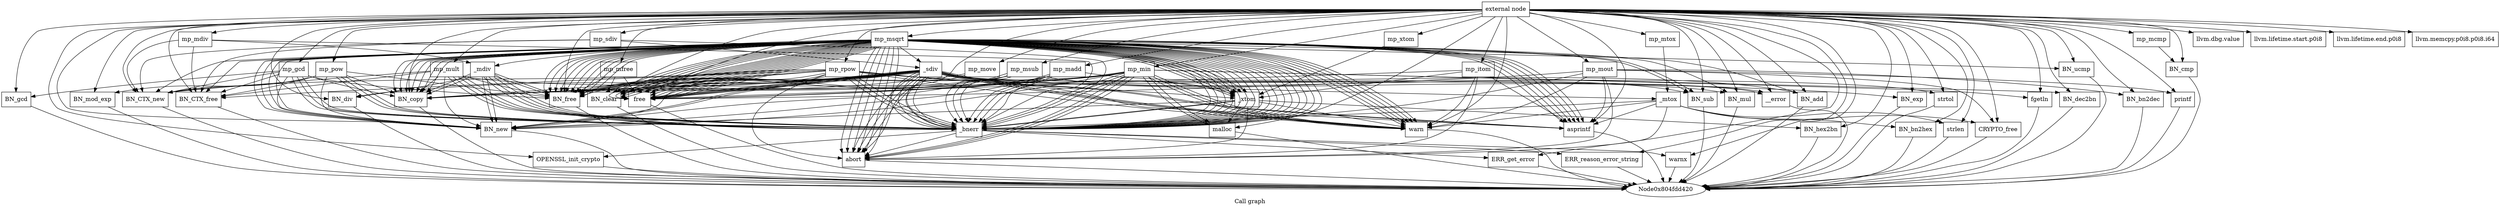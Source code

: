 digraph "Call graph" {
	label="Call graph";

	Node0x804fdd3f0 [shape=record,label="{external node}"];
	Node0x804fdd3f0 -> Node0x804fdd480;
	Node0x804fdd3f0 -> Node0x804fdd780;
	Node0x804fdd3f0 -> Node0x804fdd4e0;
	Node0x804fdd3f0 -> Node0x804fdd540;
	Node0x804fdd3f0 -> Node0x804fdd600;
	Node0x804fdd3f0 -> Node0x804fdd660;
	Node0x804fdd3f0 -> Node0x804fdd6c0;
	Node0x804fdd3f0 -> Node0x804fdd720;
	Node0x804fdd3f0 -> Node0x804fdd7e0;
	Node0x804fdd3f0 -> Node0x804fdd840;
	Node0x804fdd3f0 -> Node0x804fdd8a0;
	Node0x804fdd3f0 -> Node0x804fdd900;
	Node0x804fdd3f0 -> Node0x804fdd960;
	Node0x804fdd3f0 -> Node0x804fdd9c0;
	Node0x804fdd3f0 -> Node0x804fddba0;
	Node0x804fdd3f0 -> Node0x804fdda20;
	Node0x804fdd3f0 -> Node0x804fdda80;
	Node0x804fdd3f0 -> Node0x804fddb40;
	Node0x804fdd3f0 -> Node0x804fddcc0;
	Node0x804fdd3f0 -> Node0x804fddc00;
	Node0x804fdd3f0 -> Node0x804fddc60;
	Node0x804fdd3f0 -> Node0x804fddd20;
	Node0x804fdd3f0 -> Node0x804fddd80;
	Node0x804fdd3f0 -> Node0x804fddde0;
	Node0x804fdd3f0 -> Node0x804fdde40;
	Node0x804fdd3f0 -> Node0x804fddea0;
	Node0x804fdd3f0 -> Node0x804fddf60;
	Node0x804fdd3f0 -> Node0x804fddfc0;
	Node0x804fdd3f0 -> Node0x804fde020;
	Node0x804fdd3f0 -> Node0x804fde080;
	Node0x804fdd3f0 -> Node0x804fde0e0;
	Node0x804fdd3f0 -> Node0x804fde1a0;
	Node0x804fdd3f0 -> Node0x804fde140;
	Node0x804fdd3f0 -> Node0x804fde200;
	Node0x804fdd3f0 -> Node0x804fde260;
	Node0x804fdd3f0 -> Node0x804fde2c0;
	Node0x804fdd3f0 -> Node0x804fde320;
	Node0x804fdd3f0 -> Node0x804fde380;
	Node0x804fdd3f0 -> Node0x804fde3e0;
	Node0x804fdd3f0 -> Node0x804fde4a0;
	Node0x804fdd3f0 -> Node0x804fde500;
	Node0x804fdd3f0 -> Node0x804fde560;
	Node0x804fdd3f0 -> Node0x804fde620;
	Node0x804fdd3f0 -> Node0x804fde680;
	Node0x804fdd3f0 -> Node0x804fde6e0;
	Node0x804fdd3f0 -> Node0x804fde740;
	Node0x804fdd3f0 -> Node0x804fde7a0;
	Node0x804fdd3f0 -> Node0x804fde800;
	Node0x804fdd3f0 -> Node0x804fde860;
	Node0x804fdd3f0 -> Node0x804fde8c0;
	Node0x804fdd3f0 -> Node0x804fde920;
	Node0x804fdd3f0 -> Node0x804fde980;
	Node0x804fdd3f0 -> Node0x804fde9e0;
	Node0x804fdd3f0 -> Node0x804fdea40;
	Node0x804fdd3f0 -> Node0x804fdeaa0;
	Node0x804fdd480 [shape=record,label="{mp_gcd}"];
	Node0x804fdd480 -> Node0x804fdd4e0;
	Node0x804fdd480 -> Node0x804fdd540;
	Node0x804fdd480 -> Node0x804fdd5a0;
	Node0x804fdd480 -> Node0x804fdd600;
	Node0x804fdd480 -> Node0x804fdd5a0;
	Node0x804fdd480 -> Node0x804fdd660;
	Node0x804fdd480 -> Node0x804fdd5a0;
	Node0x804fdd480 -> Node0x804fdd6c0;
	Node0x804fdd480 -> Node0x804fdd720;
	Node0x804fdd780 [shape=record,label="{llvm.dbg.value}"];
	Node0x804fdd4e0 [shape=record,label="{BN_CTX_new}"];
	Node0x804fdd4e0 -> Node0x804fdd420;
	Node0x804fdd540 [shape=record,label="{BN_new}"];
	Node0x804fdd540 -> Node0x804fdd420;
	Node0x804fdd5a0 [shape=record,label="{_bnerr}"];
	Node0x804fdd5a0 -> Node0x804fdd7e0;
	Node0x804fdd5a0 -> Node0x804fdd840;
	Node0x804fdd5a0 -> Node0x804fdd8a0;
	Node0x804fdd5a0 -> Node0x804fdd900;
	Node0x804fdd5a0 -> Node0x804fdd960;
	Node0x804fdd600 [shape=record,label="{BN_gcd}"];
	Node0x804fdd600 -> Node0x804fdd420;
	Node0x804fdd660 [shape=record,label="{BN_copy}"];
	Node0x804fdd660 -> Node0x804fdd420;
	Node0x804fdd6c0 [shape=record,label="{BN_free}"];
	Node0x804fdd6c0 -> Node0x804fdd420;
	Node0x804fdd720 [shape=record,label="{BN_CTX_free}"];
	Node0x804fdd720 -> Node0x804fdd420;
	Node0x804fdd7e0 [shape=record,label="{OPENSSL_init_crypto}"];
	Node0x804fdd7e0 -> Node0x804fdd420;
	Node0x804fdd840 [shape=record,label="{ERR_get_error}"];
	Node0x804fdd840 -> Node0x804fdd420;
	Node0x804fdd8a0 [shape=record,label="{ERR_reason_error_string}"];
	Node0x804fdd8a0 -> Node0x804fdd420;
	Node0x804fdd900 [shape=record,label="{warnx}"];
	Node0x804fdd900 -> Node0x804fdd420;
	Node0x804fdd960 [shape=record,label="{abort}"];
	Node0x804fdd960 -> Node0x804fdd420;
	Node0x804fdd9c0 [shape=record,label="{mp_itom}"];
	Node0x804fdd9c0 -> Node0x804fdda20;
	Node0x804fdd9c0 -> Node0x804fdda80;
	Node0x804fdd9c0 -> Node0x804fdd960;
	Node0x804fdd9c0 -> Node0x804fddae0;
	Node0x804fdd9c0 -> Node0x804fddb40;
	Node0x804fddba0 [shape=record,label="{llvm.lifetime.start.p0i8}"];
	Node0x804fdda20 [shape=record,label="{asprintf}"];
	Node0x804fdda20 -> Node0x804fdd420;
	Node0x804fdda80 [shape=record,label="{warn}"];
	Node0x804fdda80 -> Node0x804fdd420;
	Node0x804fddae0 [shape=record,label="{_xtom}"];
	Node0x804fddae0 -> Node0x804fddc00;
	Node0x804fddae0 -> Node0x804fdda80;
	Node0x804fddae0 -> Node0x804fdd960;
	Node0x804fddae0 -> Node0x804fdd540;
	Node0x804fddae0 -> Node0x804fdd5a0;
	Node0x804fddae0 -> Node0x804fddc60;
	Node0x804fddae0 -> Node0x804fdd5a0;
	Node0x804fddb40 [shape=record,label="{free}"];
	Node0x804fddb40 -> Node0x804fdd420;
	Node0x804fddcc0 [shape=record,label="{llvm.lifetime.end.p0i8}"];
	Node0x804fddc00 [shape=record,label="{malloc}"];
	Node0x804fddc00 -> Node0x804fdd420;
	Node0x804fddc60 [shape=record,label="{BN_hex2bn}"];
	Node0x804fddc60 -> Node0x804fdd420;
	Node0x804fddd20 [shape=record,label="{mp_madd}"];
	Node0x804fddd20 -> Node0x804fdd540;
	Node0x804fddd20 -> Node0x804fdd5a0;
	Node0x804fddd20 -> Node0x804fddd80;
	Node0x804fddd20 -> Node0x804fdd5a0;
	Node0x804fddd20 -> Node0x804fdd660;
	Node0x804fddd20 -> Node0x804fdd5a0;
	Node0x804fddd20 -> Node0x804fdd6c0;
	Node0x804fddd80 [shape=record,label="{BN_add}"];
	Node0x804fddd80 -> Node0x804fdd420;
	Node0x804fddde0 [shape=record,label="{mp_mcmp}"];
	Node0x804fddde0 -> Node0x804fdde40;
	Node0x804fdde40 [shape=record,label="{BN_cmp}"];
	Node0x804fdde40 -> Node0x804fdd420;
	Node0x804fddea0 [shape=record,label="{mp_mdiv}"];
	Node0x804fddea0 -> Node0x804fdd4e0;
	Node0x804fddea0 -> Node0x804fdd5a0;
	Node0x804fddea0 -> Node0x804fddf00;
	Node0x804fddea0 -> Node0x804fdd720;
	Node0x804fddf00 [shape=record,label="{_mdiv}"];
	Node0x804fddf00 -> Node0x804fdd540;
	Node0x804fddf00 -> Node0x804fdd540;
	Node0x804fddf00 -> Node0x804fdd5a0;
	Node0x804fddf00 -> Node0x804fddf60;
	Node0x804fddf00 -> Node0x804fdd5a0;
	Node0x804fddf00 -> Node0x804fdd660;
	Node0x804fddf00 -> Node0x804fdd5a0;
	Node0x804fddf00 -> Node0x804fdd660;
	Node0x804fddf00 -> Node0x804fdd5a0;
	Node0x804fddf00 -> Node0x804fdd6c0;
	Node0x804fddf00 -> Node0x804fdd6c0;
	Node0x804fddf60 [shape=record,label="{BN_div}"];
	Node0x804fddf60 -> Node0x804fdd420;
	Node0x804fddfc0 [shape=record,label="{mp_mfree}"];
	Node0x804fddfc0 -> Node0x804fde020;
	Node0x804fddfc0 -> Node0x804fdd6c0;
	Node0x804fddfc0 -> Node0x804fddb40;
	Node0x804fde860 [shape=record,label="{mp_mult}"];
	Node0x804fde860 -> Node0x804fdd4e0;
	Node0x804fde860 -> Node0x804fdd5a0;
	Node0x804fde860 -> Node0x804fdd540;
	Node0x804fde860 -> Node0x804fdd5a0;
	Node0x804fde860 -> Node0x804fde560;
	Node0x804fde860 -> Node0x804fdd5a0;
	Node0x804fde860 -> Node0x804fdd660;
	Node0x804fde860 -> Node0x804fdd5a0;
	Node0x804fde860 -> Node0x804fdd6c0;
	Node0x804fde860 -> Node0x804fdd720;
	Node0x804fde020 [shape=record,label="{BN_clear}"];
	Node0x804fde020 -> Node0x804fdd420;
	Node0x804fde080 [shape=record,label="{mp_min}"];
	Node0x804fde080 -> Node0x804fde0e0;
	Node0x804fde080 -> Node0x804fdda80;
	Node0x804fde080 -> Node0x804fdd960;
	Node0x804fde080 -> Node0x804fddc00;
	Node0x804fde080 -> Node0x804fdda80;
	Node0x804fde080 -> Node0x804fdd960;
	Node0x804fde080 -> Node0x804fddc00;
	Node0x804fde080 -> Node0x804fdda80;
	Node0x804fde080 -> Node0x804fdd960;
	Node0x804fde080 -> Node0x804fdd540;
	Node0x804fde080 -> Node0x804fdd5a0;
	Node0x804fde080 -> Node0x804fde140;
	Node0x804fde080 -> Node0x804fdd5a0;
	Node0x804fde080 -> Node0x804fdd660;
	Node0x804fde080 -> Node0x804fdd5a0;
	Node0x804fde080 -> Node0x804fde020;
	Node0x804fde080 -> Node0x804fdd6c0;
	Node0x804fde080 -> Node0x804fddb40;
	Node0x804fde080 -> Node0x804fddb40;
	Node0x804fde0e0 [shape=record,label="{fgetln}"];
	Node0x804fde0e0 -> Node0x804fdd420;
	Node0x804fde1a0 [shape=record,label="{llvm.memcpy.p0i8.p0i8.i64}"];
	Node0x804fde140 [shape=record,label="{BN_dec2bn}"];
	Node0x804fde140 -> Node0x804fdd420;
	Node0x804fde200 [shape=record,label="{mp_mout}"];
	Node0x804fde200 -> Node0x804fde260;
	Node0x804fde200 -> Node0x804fdd5a0;
	Node0x804fde200 -> Node0x804fdda20;
	Node0x804fde200 -> Node0x804fdda80;
	Node0x804fde200 -> Node0x804fdd960;
	Node0x804fde200 -> Node0x804fde2c0;
	Node0x804fde200 -> Node0x804fde320;
	Node0x804fde200 -> Node0x804fddb40;
	Node0x804fde260 [shape=record,label="{BN_bn2dec}"];
	Node0x804fde260 -> Node0x804fdd420;
	Node0x804fde2c0 [shape=record,label="{CRYPTO_free}"];
	Node0x804fde2c0 -> Node0x804fdd420;
	Node0x804fde320 [shape=record,label="{printf}"];
	Node0x804fde320 -> Node0x804fdd420;
	Node0x804fde380 [shape=record,label="{mp_move}"];
	Node0x804fde380 -> Node0x804fdd660;
	Node0x804fde380 -> Node0x804fdd5a0;
	Node0x804fde3e0 [shape=record,label="{mp_msqrt}"];
	Node0x804fde3e0 -> Node0x804fdd4e0;
	Node0x804fde3e0 -> Node0x804fdd5a0;
	Node0x804fde3e0 -> Node0x804fdda20;
	Node0x804fde3e0 -> Node0x804fdda80;
	Node0x804fde3e0 -> Node0x804fdd960;
	Node0x804fde3e0 -> Node0x804fddae0;
	Node0x804fde3e0 -> Node0x804fddb40;
	Node0x804fde3e0 -> Node0x804fdda20;
	Node0x804fde3e0 -> Node0x804fdda80;
	Node0x804fde3e0 -> Node0x804fdd960;
	Node0x804fde3e0 -> Node0x804fddae0;
	Node0x804fde3e0 -> Node0x804fddb40;
	Node0x804fde3e0 -> Node0x804fdda20;
	Node0x804fde3e0 -> Node0x804fdda80;
	Node0x804fde3e0 -> Node0x804fdd960;
	Node0x804fde3e0 -> Node0x804fddae0;
	Node0x804fde3e0 -> Node0x804fddb40;
	Node0x804fde3e0 -> Node0x804fdda20;
	Node0x804fde3e0 -> Node0x804fdda80;
	Node0x804fde3e0 -> Node0x804fdd960;
	Node0x804fde3e0 -> Node0x804fddae0;
	Node0x804fde3e0 -> Node0x804fddb40;
	Node0x804fde3e0 -> Node0x804fdda20;
	Node0x804fde3e0 -> Node0x804fdda80;
	Node0x804fde3e0 -> Node0x804fdd960;
	Node0x804fde3e0 -> Node0x804fddae0;
	Node0x804fde3e0 -> Node0x804fddb40;
	Node0x804fde3e0 -> Node0x804fdda20;
	Node0x804fde3e0 -> Node0x804fdda80;
	Node0x804fde3e0 -> Node0x804fdd960;
	Node0x804fde3e0 -> Node0x804fddae0;
	Node0x804fde3e0 -> Node0x804fddb40;
	Node0x804fde3e0 -> Node0x804fdd660;
	Node0x804fde3e0 -> Node0x804fdd5a0;
	Node0x804fde3e0 -> Node0x804fddf00;
	Node0x804fde3e0 -> Node0x804fdd540;
	Node0x804fde3e0 -> Node0x804fdd5a0;
	Node0x804fde3e0 -> Node0x804fddd80;
	Node0x804fde3e0 -> Node0x804fdd5a0;
	Node0x804fde3e0 -> Node0x804fdd660;
	Node0x804fde3e0 -> Node0x804fdd5a0;
	Node0x804fde3e0 -> Node0x804fdd6c0;
	Node0x804fde3e0 -> Node0x804fde440;
	Node0x804fde3e0 -> Node0x804fdd540;
	Node0x804fde3e0 -> Node0x804fdd5a0;
	Node0x804fde3e0 -> Node0x804fde4a0;
	Node0x804fde3e0 -> Node0x804fdd5a0;
	Node0x804fde3e0 -> Node0x804fdd660;
	Node0x804fde3e0 -> Node0x804fdd5a0;
	Node0x804fde3e0 -> Node0x804fdd6c0;
	Node0x804fde3e0 -> Node0x804fde500;
	Node0x804fde3e0 -> Node0x804fdd660;
	Node0x804fde3e0 -> Node0x804fdd5a0;
	Node0x804fde3e0 -> Node0x804fdd540;
	Node0x804fde3e0 -> Node0x804fdd5a0;
	Node0x804fde3e0 -> Node0x804fde560;
	Node0x804fde3e0 -> Node0x804fdd5a0;
	Node0x804fde3e0 -> Node0x804fdd660;
	Node0x804fde3e0 -> Node0x804fdd5a0;
	Node0x804fde3e0 -> Node0x804fdd6c0;
	Node0x804fde3e0 -> Node0x804fdd540;
	Node0x804fde3e0 -> Node0x804fdd5a0;
	Node0x804fde3e0 -> Node0x804fde4a0;
	Node0x804fde3e0 -> Node0x804fdd5a0;
	Node0x804fde3e0 -> Node0x804fdd660;
	Node0x804fde3e0 -> Node0x804fdd5a0;
	Node0x804fde3e0 -> Node0x804fdd6c0;
	Node0x804fde3e0 -> Node0x804fdd660;
	Node0x804fde3e0 -> Node0x804fdd5a0;
	Node0x804fde3e0 -> Node0x804fde020;
	Node0x804fde3e0 -> Node0x804fdd6c0;
	Node0x804fde3e0 -> Node0x804fddb40;
	Node0x804fde3e0 -> Node0x804fde020;
	Node0x804fde3e0 -> Node0x804fdd6c0;
	Node0x804fde3e0 -> Node0x804fddb40;
	Node0x804fde3e0 -> Node0x804fde020;
	Node0x804fde3e0 -> Node0x804fdd6c0;
	Node0x804fde3e0 -> Node0x804fddb40;
	Node0x804fde3e0 -> Node0x804fde020;
	Node0x804fde3e0 -> Node0x804fdd6c0;
	Node0x804fde3e0 -> Node0x804fddb40;
	Node0x804fde3e0 -> Node0x804fde020;
	Node0x804fde3e0 -> Node0x804fdd6c0;
	Node0x804fde3e0 -> Node0x804fddb40;
	Node0x804fde3e0 -> Node0x804fde020;
	Node0x804fde3e0 -> Node0x804fdd6c0;
	Node0x804fde3e0 -> Node0x804fddb40;
	Node0x804fde3e0 -> Node0x804fdd720;
	Node0x804fde440 [shape=record,label="{_sdiv}"];
	Node0x804fde440 -> Node0x804fdd540;
	Node0x804fde440 -> Node0x804fdd540;
	Node0x804fde440 -> Node0x804fdd5a0;
	Node0x804fde440 -> Node0x804fdda20;
	Node0x804fde440 -> Node0x804fdda80;
	Node0x804fde440 -> Node0x804fdd960;
	Node0x804fde440 -> Node0x804fddae0;
	Node0x804fde440 -> Node0x804fddb40;
	Node0x804fde440 -> Node0x804fdda20;
	Node0x804fde440 -> Node0x804fdda80;
	Node0x804fde440 -> Node0x804fdd960;
	Node0x804fde440 -> Node0x804fddae0;
	Node0x804fde440 -> Node0x804fddb40;
	Node0x804fde440 -> Node0x804fddf60;
	Node0x804fde440 -> Node0x804fdd5a0;
	Node0x804fde440 -> Node0x804fdd660;
	Node0x804fde440 -> Node0x804fdd5a0;
	Node0x804fde440 -> Node0x804fdd660;
	Node0x804fde440 -> Node0x804fdd5a0;
	Node0x804fde440 -> Node0x804fde5c0;
	Node0x804fde440 -> Node0x804fde620;
	Node0x804fde440 -> Node0x804fde680;
	Node0x804fde440 -> Node0x804fde620;
	Node0x804fde440 -> Node0x804fdda80;
	Node0x804fde440 -> Node0x804fdd960;
	Node0x804fde440 -> Node0x804fddb40;
	Node0x804fde440 -> Node0x804fde020;
	Node0x804fde440 -> Node0x804fdd6c0;
	Node0x804fde440 -> Node0x804fddb40;
	Node0x804fde440 -> Node0x804fde020;
	Node0x804fde440 -> Node0x804fdd6c0;
	Node0x804fde440 -> Node0x804fddb40;
	Node0x804fde440 -> Node0x804fdd6c0;
	Node0x804fde440 -> Node0x804fdd6c0;
	Node0x804fde4a0 [shape=record,label="{BN_sub}"];
	Node0x804fde4a0 -> Node0x804fdd420;
	Node0x804fde500 [shape=record,label="{BN_ucmp}"];
	Node0x804fde500 -> Node0x804fdd420;
	Node0x804fde560 [shape=record,label="{BN_mul}"];
	Node0x804fde560 -> Node0x804fdd420;
	Node0x804fde5c0 [shape=record,label="{_mtox}"];
	Node0x804fde5c0 -> Node0x804fde6e0;
	Node0x804fde5c0 -> Node0x804fdd5a0;
	Node0x804fde5c0 -> Node0x804fdda20;
	Node0x804fde5c0 -> Node0x804fdda80;
	Node0x804fde5c0 -> Node0x804fdd960;
	Node0x804fde5c0 -> Node0x804fde2c0;
	Node0x804fde5c0 -> Node0x804fde740;
	Node0x804fde620 [shape=record,label="{__error}"];
	Node0x804fde620 -> Node0x804fdd420;
	Node0x804fde680 [shape=record,label="{strtol}"];
	Node0x804fde680 -> Node0x804fdd420;
	Node0x804fde6e0 [shape=record,label="{BN_bn2hex}"];
	Node0x804fde6e0 -> Node0x804fdd420;
	Node0x804fde740 [shape=record,label="{strlen}"];
	Node0x804fde740 -> Node0x804fdd420;
	Node0x804fde7a0 [shape=record,label="{mp_msub}"];
	Node0x804fde7a0 -> Node0x804fdd540;
	Node0x804fde7a0 -> Node0x804fdd5a0;
	Node0x804fde7a0 -> Node0x804fde4a0;
	Node0x804fde7a0 -> Node0x804fdd5a0;
	Node0x804fde7a0 -> Node0x804fdd660;
	Node0x804fde7a0 -> Node0x804fdd5a0;
	Node0x804fde7a0 -> Node0x804fdd6c0;
	Node0x804fde800 [shape=record,label="{mp_mtox}"];
	Node0x804fde800 -> Node0x804fde5c0;
	Node0x804fde8c0 [shape=record,label="{mp_pow}"];
	Node0x804fde8c0 -> Node0x804fdd4e0;
	Node0x804fde8c0 -> Node0x804fdd540;
	Node0x804fde8c0 -> Node0x804fdd5a0;
	Node0x804fde8c0 -> Node0x804fde920;
	Node0x804fde8c0 -> Node0x804fdd5a0;
	Node0x804fde8c0 -> Node0x804fdd660;
	Node0x804fde8c0 -> Node0x804fdd5a0;
	Node0x804fde8c0 -> Node0x804fdd6c0;
	Node0x804fde8c0 -> Node0x804fdd720;
	Node0x804fde920 [shape=record,label="{BN_mod_exp}"];
	Node0x804fde920 -> Node0x804fdd420;
	Node0x804fde980 [shape=record,label="{mp_rpow}"];
	Node0x804fde980 -> Node0x804fdd4e0;
	Node0x804fde980 -> Node0x804fdd540;
	Node0x804fde980 -> Node0x804fdd5a0;
	Node0x804fde980 -> Node0x804fdda20;
	Node0x804fde980 -> Node0x804fdda80;
	Node0x804fde980 -> Node0x804fdd960;
	Node0x804fde980 -> Node0x804fddae0;
	Node0x804fde980 -> Node0x804fddb40;
	Node0x804fde980 -> Node0x804fde9e0;
	Node0x804fde980 -> Node0x804fdd5a0;
	Node0x804fde980 -> Node0x804fdd660;
	Node0x804fde980 -> Node0x804fdd5a0;
	Node0x804fde980 -> Node0x804fde020;
	Node0x804fde980 -> Node0x804fdd6c0;
	Node0x804fde980 -> Node0x804fddb40;
	Node0x804fde980 -> Node0x804fdd6c0;
	Node0x804fde980 -> Node0x804fdd720;
	Node0x804fde9e0 [shape=record,label="{BN_exp}"];
	Node0x804fde9e0 -> Node0x804fdd420;
	Node0x804fdea40 [shape=record,label="{mp_sdiv}"];
	Node0x804fdea40 -> Node0x804fdd4e0;
	Node0x804fdea40 -> Node0x804fdd5a0;
	Node0x804fdea40 -> Node0x804fde440;
	Node0x804fdea40 -> Node0x804fdd720;
	Node0x804fdeaa0 [shape=record,label="{mp_xtom}"];
	Node0x804fdeaa0 -> Node0x804fddae0;
}
